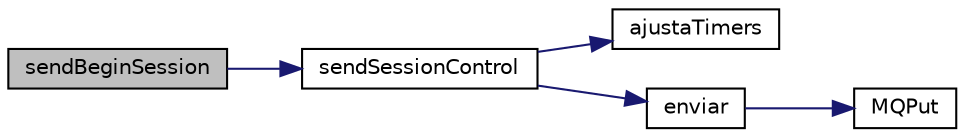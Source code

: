 digraph "sendBeginSession"
{
  edge [fontname="Helvetica",fontsize="10",labelfontname="Helvetica",labelfontsize="10"];
  node [fontname="Helvetica",fontsize="10",shape=record];
  rankdir="LR";
  Node1 [label="sendBeginSession",height=0.2,width=0.4,color="black", fillcolor="grey75", style="filled", fontcolor="black"];
  Node1 -> Node2 [color="midnightblue",fontsize="10",style="solid"];
  Node2 [label="sendSessionControl",height=0.2,width=0.4,color="black", fillcolor="white", style="filled",URL="$messages_8c.html#a5df4323dd9c81e9569ef158babd0c59f"];
  Node2 -> Node3 [color="midnightblue",fontsize="10",style="solid"];
  Node3 [label="ajustaTimers",height=0.2,width=0.4,color="black", fillcolor="white", style="filled",URL="$messages_8c.html#ade4488bea47f13725077ee3a3e0bac34"];
  Node2 -> Node4 [color="midnightblue",fontsize="10",style="solid"];
  Node4 [label="enviar",height=0.2,width=0.4,color="black", fillcolor="white", style="filled",URL="$amqsdp_8c.html#ab05385469ff40b1b77e3c41846d1421f"];
  Node4 -> Node5 [color="midnightblue",fontsize="10",style="solid"];
  Node5 [label="MQPut",height=0.2,width=0.4,color="black", fillcolor="white", style="filled",URL="$amqsdp_8c.html#a9531d8185ec00f217beb2bcb561099d6"];
}
